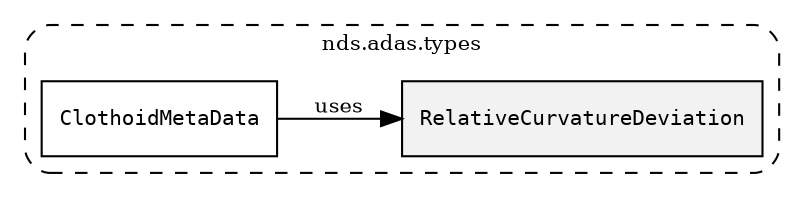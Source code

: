 /**
 * This dot file creates symbol collaboration diagram for RelativeCurvatureDeviation.
 */
digraph ZSERIO
{
    node [shape=box, fontsize=10];
    rankdir="LR";
    fontsize=10;
    tooltip="RelativeCurvatureDeviation collaboration diagram";

    subgraph "cluster_nds.adas.types"
    {
        style="dashed, rounded";
        label="nds.adas.types";
        tooltip="Package nds.adas.types";
        href="../../../content/packages/nds.adas.types.html#Package-nds-adas-types";
        target="_parent";

        "RelativeCurvatureDeviation" [style="filled", fillcolor="#0000000D", target="_parent", label=<<font face="monospace"><table align="center" border="0" cellspacing="0" cellpadding="0"><tr><td href="../../../content/packages/nds.adas.types.html#Subtype-RelativeCurvatureDeviation" title="Subtype defined in nds.adas.types">RelativeCurvatureDeviation</td></tr></table></font>>];
        "ClothoidMetaData" [target="_parent", label=<<font face="monospace"><table align="center" border="0" cellspacing="0" cellpadding="0"><tr><td href="../../../content/packages/nds.adas.types.html#Structure-ClothoidMetaData" title="Structure defined in nds.adas.types">ClothoidMetaData</td></tr></table></font>>];
    }

    "ClothoidMetaData" -> "RelativeCurvatureDeviation" [label="uses", fontsize=10];
}
